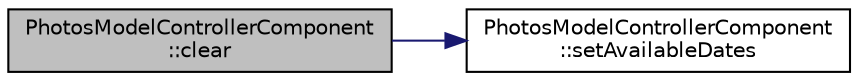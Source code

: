 digraph "PhotosModelControllerComponent::clear"
{
 // LATEX_PDF_SIZE
  edge [fontname="Helvetica",fontsize="10",labelfontname="Helvetica",labelfontsize="10"];
  node [fontname="Helvetica",fontsize="10",shape=record];
  rankdir="LR";
  Node1 [label="PhotosModelControllerComponent\l::clear",height=0.2,width=0.4,color="black", fillcolor="grey75", style="filled", fontcolor="black",tooltip=" "];
  Node1 -> Node2 [color="midnightblue",fontsize="10",style="solid",fontname="Helvetica"];
  Node2 [label="PhotosModelControllerComponent\l::setAvailableDates",height=0.2,width=0.4,color="black", fillcolor="white", style="filled",URL="$class_photos_model_controller_component.html#a853745d613401fd8f301dcf4816f6f95",tooltip=" "];
}
